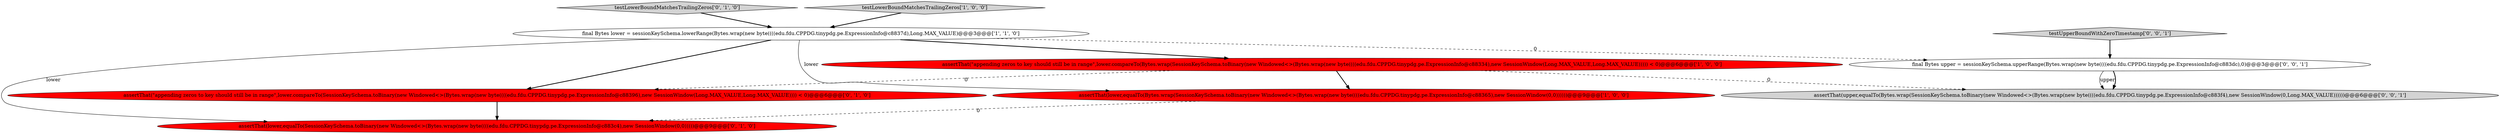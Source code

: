 digraph {
5 [style = filled, label = "assertThat(lower,equalTo(SessionKeySchema.toBinary(new Windowed<>(Bytes.wrap(new byte((((edu.fdu.CPPDG.tinypdg.pe.ExpressionInfo@c883c4),new SessionWindow(0,0)))))@@@9@@@['0', '1', '0']", fillcolor = red, shape = ellipse image = "AAA1AAABBB2BBB"];
9 [style = filled, label = "assertThat(upper,equalTo(Bytes.wrap(SessionKeySchema.toBinary(new Windowed<>(Bytes.wrap(new byte((((edu.fdu.CPPDG.tinypdg.pe.ExpressionInfo@c883f4),new SessionWindow(0,Long.MAX_VALUE))))))@@@6@@@['0', '0', '1']", fillcolor = lightgray, shape = ellipse image = "AAA0AAABBB3BBB"];
3 [style = filled, label = "final Bytes lower = sessionKeySchema.lowerRange(Bytes.wrap(new byte((((edu.fdu.CPPDG.tinypdg.pe.ExpressionInfo@c8837d),Long.MAX_VALUE)@@@3@@@['1', '1', '0']", fillcolor = white, shape = ellipse image = "AAA0AAABBB1BBB"];
8 [style = filled, label = "final Bytes upper = sessionKeySchema.upperRange(Bytes.wrap(new byte((((edu.fdu.CPPDG.tinypdg.pe.ExpressionInfo@c883dc),0)@@@3@@@['0', '0', '1']", fillcolor = white, shape = ellipse image = "AAA0AAABBB3BBB"];
6 [style = filled, label = "testLowerBoundMatchesTrailingZeros['0', '1', '0']", fillcolor = lightgray, shape = diamond image = "AAA0AAABBB2BBB"];
1 [style = filled, label = "testLowerBoundMatchesTrailingZeros['1', '0', '0']", fillcolor = lightgray, shape = diamond image = "AAA0AAABBB1BBB"];
0 [style = filled, label = "assertThat(lower,equalTo(Bytes.wrap(SessionKeySchema.toBinary(new Windowed<>(Bytes.wrap(new byte((((edu.fdu.CPPDG.tinypdg.pe.ExpressionInfo@c88365),new SessionWindow(0,0))))))@@@9@@@['1', '0', '0']", fillcolor = red, shape = ellipse image = "AAA1AAABBB1BBB"];
2 [style = filled, label = "assertThat(\"appending zeros to key should still be in range\",lower.compareTo(Bytes.wrap(SessionKeySchema.toBinary(new Windowed<>(Bytes.wrap(new byte((((edu.fdu.CPPDG.tinypdg.pe.ExpressionInfo@c88334),new SessionWindow(Long.MAX_VALUE,Long.MAX_VALUE))))) < 0)@@@6@@@['1', '0', '0']", fillcolor = red, shape = ellipse image = "AAA1AAABBB1BBB"];
7 [style = filled, label = "testUpperBoundWithZeroTimestamp['0', '0', '1']", fillcolor = lightgray, shape = diamond image = "AAA0AAABBB3BBB"];
4 [style = filled, label = "assertThat(\"appending zeros to key should still be in range\",lower.compareTo(SessionKeySchema.toBinary(new Windowed<>(Bytes.wrap(new byte((((edu.fdu.CPPDG.tinypdg.pe.ExpressionInfo@c88396),new SessionWindow(Long.MAX_VALUE,Long.MAX_VALUE)))) < 0)@@@6@@@['0', '1', '0']", fillcolor = red, shape = ellipse image = "AAA1AAABBB2BBB"];
1->3 [style = bold, label=""];
3->8 [style = dashed, label="0"];
6->3 [style = bold, label=""];
2->0 [style = bold, label=""];
3->2 [style = bold, label=""];
0->5 [style = dashed, label="0"];
7->8 [style = bold, label=""];
3->0 [style = solid, label="lower"];
2->9 [style = dashed, label="0"];
4->5 [style = bold, label=""];
3->4 [style = bold, label=""];
8->9 [style = solid, label="upper"];
2->4 [style = dashed, label="0"];
8->9 [style = bold, label=""];
3->5 [style = solid, label="lower"];
}
